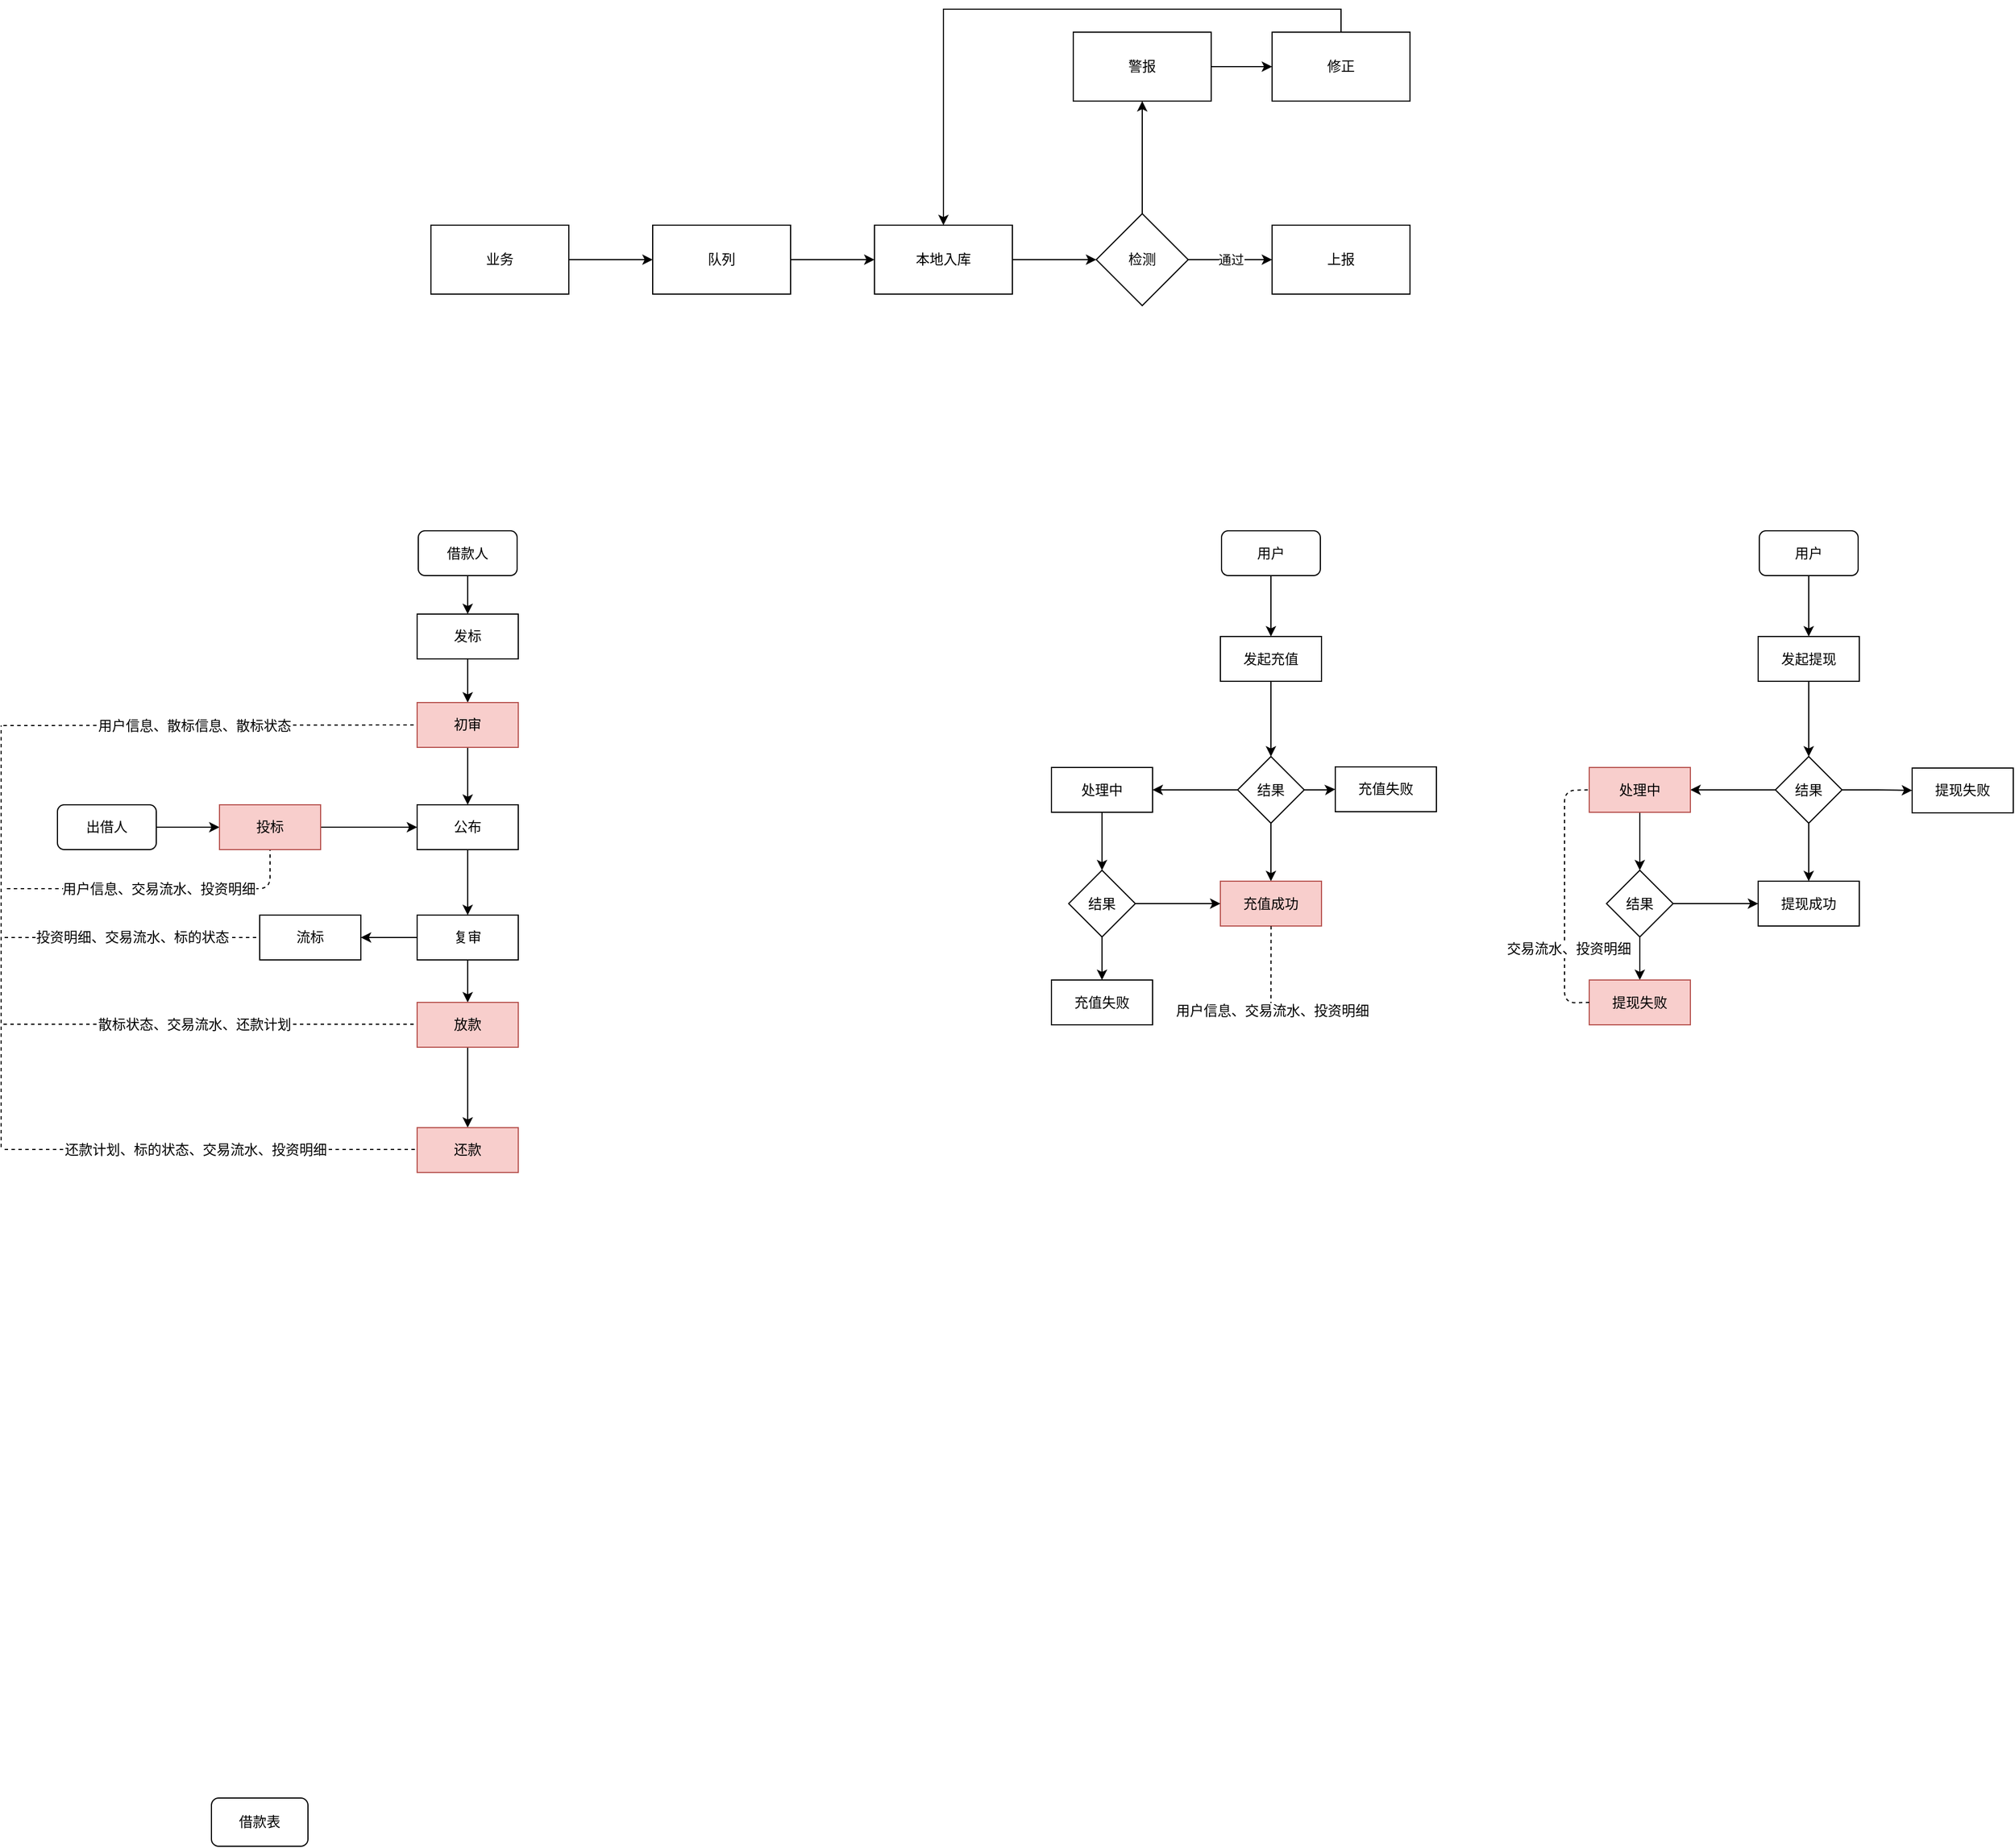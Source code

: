 <mxfile version="10.7.5" type="github"><diagram id="UAi_Aj49SForLfpmkhnT" name="ÃÂ§ÃÂ¬ÃÂ¬ 1 ÃÂ©ÃÂ¡ÃÂµ"><mxGraphModel dx="1927" dy="970" grid="0" gridSize="10" guides="1" tooltips="1" connect="1" arrows="1" fold="1" page="0" pageScale="1" pageWidth="827" pageHeight="1169" math="0" shadow="0"><root><mxCell id="0"/><mxCell id="1" parent="0"/><mxCell id="ZnFmkxra8aQQFWtdn-WP-3" style="edgeStyle=orthogonalEdgeStyle;rounded=0;orthogonalLoop=1;jettySize=auto;html=1;exitX=0.5;exitY=1;exitDx=0;exitDy=0;entryX=0.5;entryY=0;entryDx=0;entryDy=0;" parent="1" source="ZnFmkxra8aQQFWtdn-WP-1" target="ZnFmkxra8aQQFWtdn-WP-2" edge="1"><mxGeometry relative="1" as="geometry"/></mxCell><mxCell id="ZnFmkxra8aQQFWtdn-WP-1" value="借款人" style="rounded=1;whiteSpace=wrap;html=1;" parent="1" vertex="1"><mxGeometry x="-370" y="119" width="86" height="39" as="geometry"/></mxCell><mxCell id="ZnFmkxra8aQQFWtdn-WP-5" style="edgeStyle=orthogonalEdgeStyle;rounded=0;orthogonalLoop=1;jettySize=auto;html=1;exitX=0.5;exitY=1;exitDx=0;exitDy=0;" parent="1" source="ZnFmkxra8aQQFWtdn-WP-2" target="ZnFmkxra8aQQFWtdn-WP-4" edge="1"><mxGeometry relative="1" as="geometry"/></mxCell><mxCell id="ZnFmkxra8aQQFWtdn-WP-2" value="发标" style="rounded=0;whiteSpace=wrap;html=1;" parent="1" vertex="1"><mxGeometry x="-371" y="191.5" width="88" height="39" as="geometry"/></mxCell><mxCell id="ZnFmkxra8aQQFWtdn-WP-7" style="edgeStyle=orthogonalEdgeStyle;rounded=0;orthogonalLoop=1;jettySize=auto;html=1;exitX=0.5;exitY=1;exitDx=0;exitDy=0;" parent="1" source="ZnFmkxra8aQQFWtdn-WP-4" target="ZnFmkxra8aQQFWtdn-WP-6" edge="1"><mxGeometry relative="1" as="geometry"/></mxCell><mxCell id="ZnFmkxra8aQQFWtdn-WP-4" value="初审" style="rounded=0;whiteSpace=wrap;html=1;fillColor=#f8cecc;strokeColor=#b85450;" parent="1" vertex="1"><mxGeometry x="-371" y="268.5" width="88" height="39" as="geometry"/></mxCell><mxCell id="ZnFmkxra8aQQFWtdn-WP-16" style="edgeStyle=orthogonalEdgeStyle;rounded=0;orthogonalLoop=1;jettySize=auto;html=1;exitX=0.5;exitY=1;exitDx=0;exitDy=0;entryX=0.5;entryY=0;entryDx=0;entryDy=0;" parent="1" source="ZnFmkxra8aQQFWtdn-WP-6" target="ZnFmkxra8aQQFWtdn-WP-12" edge="1"><mxGeometry relative="1" as="geometry"/></mxCell><mxCell id="ZnFmkxra8aQQFWtdn-WP-6" value="公布" style="rounded=0;whiteSpace=wrap;html=1;" parent="1" vertex="1"><mxGeometry x="-371" y="357.5" width="88" height="39" as="geometry"/></mxCell><mxCell id="ZnFmkxra8aQQFWtdn-WP-61" style="edgeStyle=orthogonalEdgeStyle;rounded=0;orthogonalLoop=1;jettySize=auto;html=1;exitX=1;exitY=0.5;exitDx=0;exitDy=0;entryX=0;entryY=0.5;entryDx=0;entryDy=0;" parent="1" source="ZnFmkxra8aQQFWtdn-WP-8" target="ZnFmkxra8aQQFWtdn-WP-60" edge="1"><mxGeometry relative="1" as="geometry"/></mxCell><mxCell id="ZnFmkxra8aQQFWtdn-WP-8" value="出借人" style="rounded=1;whiteSpace=wrap;html=1;" parent="1" vertex="1"><mxGeometry x="-684" y="357.5" width="86" height="39" as="geometry"/></mxCell><mxCell id="ZnFmkxra8aQQFWtdn-WP-17" style="edgeStyle=orthogonalEdgeStyle;rounded=0;orthogonalLoop=1;jettySize=auto;html=1;exitX=0.5;exitY=1;exitDx=0;exitDy=0;" parent="1" source="ZnFmkxra8aQQFWtdn-WP-12" target="ZnFmkxra8aQQFWtdn-WP-13" edge="1"><mxGeometry relative="1" as="geometry"/></mxCell><mxCell id="47laeDg9EeaXvwdmj-Av-2" style="edgeStyle=orthogonalEdgeStyle;rounded=0;orthogonalLoop=1;jettySize=auto;html=1;exitX=0;exitY=0.5;exitDx=0;exitDy=0;" edge="1" parent="1" source="ZnFmkxra8aQQFWtdn-WP-12" target="47laeDg9EeaXvwdmj-Av-1"><mxGeometry relative="1" as="geometry"/></mxCell><mxCell id="ZnFmkxra8aQQFWtdn-WP-12" value="复审" style="rounded=0;whiteSpace=wrap;html=1;" parent="1" vertex="1"><mxGeometry x="-371" y="453.5" width="88" height="39" as="geometry"/></mxCell><mxCell id="ZnFmkxra8aQQFWtdn-WP-18" style="edgeStyle=orthogonalEdgeStyle;rounded=0;orthogonalLoop=1;jettySize=auto;html=1;exitX=0.5;exitY=1;exitDx=0;exitDy=0;entryX=0.5;entryY=0;entryDx=0;entryDy=0;" parent="1" source="ZnFmkxra8aQQFWtdn-WP-13" target="ZnFmkxra8aQQFWtdn-WP-19" edge="1"><mxGeometry relative="1" as="geometry"><mxPoint x="-327" y="615.5" as="targetPoint"/></mxGeometry></mxCell><mxCell id="ZnFmkxra8aQQFWtdn-WP-13" value="放款" style="rounded=0;whiteSpace=wrap;html=1;fillColor=#f8cecc;strokeColor=#b85450;" parent="1" vertex="1"><mxGeometry x="-371" y="529.5" width="88" height="39" as="geometry"/></mxCell><mxCell id="ZnFmkxra8aQQFWtdn-WP-19" value="还款" style="rounded=0;whiteSpace=wrap;html=1;fillColor=#f8cecc;strokeColor=#b85450;" parent="1" vertex="1"><mxGeometry x="-371" y="638.5" width="88" height="39" as="geometry"/></mxCell><mxCell id="ZnFmkxra8aQQFWtdn-WP-31" style="edgeStyle=orthogonalEdgeStyle;rounded=0;orthogonalLoop=1;jettySize=auto;html=1;exitX=0.5;exitY=1;exitDx=0;exitDy=0;entryX=0.5;entryY=0;entryDx=0;entryDy=0;" parent="1" source="ZnFmkxra8aQQFWtdn-WP-21" target="ZnFmkxra8aQQFWtdn-WP-22" edge="1"><mxGeometry relative="1" as="geometry"/></mxCell><mxCell id="ZnFmkxra8aQQFWtdn-WP-21" value="用户" style="rounded=1;whiteSpace=wrap;html=1;" parent="1" vertex="1"><mxGeometry x="329" y="119" width="86" height="39" as="geometry"/></mxCell><mxCell id="ZnFmkxra8aQQFWtdn-WP-32" style="edgeStyle=orthogonalEdgeStyle;rounded=0;orthogonalLoop=1;jettySize=auto;html=1;exitX=0.5;exitY=1;exitDx=0;exitDy=0;" parent="1" source="ZnFmkxra8aQQFWtdn-WP-22" target="ZnFmkxra8aQQFWtdn-WP-30" edge="1"><mxGeometry relative="1" as="geometry"/></mxCell><mxCell id="ZnFmkxra8aQQFWtdn-WP-22" value="发起充值" style="rounded=0;whiteSpace=wrap;html=1;" parent="1" vertex="1"><mxGeometry x="328" y="211" width="88" height="39" as="geometry"/></mxCell><mxCell id="ZnFmkxra8aQQFWtdn-WP-34" style="edgeStyle=orthogonalEdgeStyle;rounded=0;orthogonalLoop=1;jettySize=auto;html=1;exitX=0.5;exitY=1;exitDx=0;exitDy=0;" parent="1" source="ZnFmkxra8aQQFWtdn-WP-30" target="ZnFmkxra8aQQFWtdn-WP-33" edge="1"><mxGeometry relative="1" as="geometry"/></mxCell><mxCell id="ZnFmkxra8aQQFWtdn-WP-36" style="edgeStyle=orthogonalEdgeStyle;rounded=0;orthogonalLoop=1;jettySize=auto;html=1;exitX=0;exitY=0.5;exitDx=0;exitDy=0;" parent="1" source="ZnFmkxra8aQQFWtdn-WP-30" target="ZnFmkxra8aQQFWtdn-WP-35" edge="1"><mxGeometry relative="1" as="geometry"/></mxCell><mxCell id="ZnFmkxra8aQQFWtdn-WP-43" style="edgeStyle=orthogonalEdgeStyle;rounded=0;orthogonalLoop=1;jettySize=auto;html=1;exitX=1;exitY=0.5;exitDx=0;exitDy=0;" parent="1" source="ZnFmkxra8aQQFWtdn-WP-30" target="ZnFmkxra8aQQFWtdn-WP-42" edge="1"><mxGeometry relative="1" as="geometry"/></mxCell><mxCell id="ZnFmkxra8aQQFWtdn-WP-30" value="结果" style="rhombus;whiteSpace=wrap;html=1;" parent="1" vertex="1"><mxGeometry x="343" y="315.5" width="58" height="58" as="geometry"/></mxCell><mxCell id="ZnFmkxra8aQQFWtdn-WP-33" value="充值成功" style="rounded=0;whiteSpace=wrap;html=1;fillColor=#f8cecc;strokeColor=#b85450;" parent="1" vertex="1"><mxGeometry x="328" y="424" width="88" height="39" as="geometry"/></mxCell><mxCell id="ZnFmkxra8aQQFWtdn-WP-38" style="edgeStyle=orthogonalEdgeStyle;rounded=0;orthogonalLoop=1;jettySize=auto;html=1;exitX=0.5;exitY=1;exitDx=0;exitDy=0;" parent="1" source="ZnFmkxra8aQQFWtdn-WP-35" target="ZnFmkxra8aQQFWtdn-WP-37" edge="1"><mxGeometry relative="1" as="geometry"/></mxCell><mxCell id="ZnFmkxra8aQQFWtdn-WP-35" value="处理中" style="rounded=0;whiteSpace=wrap;html=1;" parent="1" vertex="1"><mxGeometry x="181" y="325" width="88" height="39" as="geometry"/></mxCell><mxCell id="ZnFmkxra8aQQFWtdn-WP-39" style="edgeStyle=orthogonalEdgeStyle;rounded=0;orthogonalLoop=1;jettySize=auto;html=1;exitX=1;exitY=0.5;exitDx=0;exitDy=0;" parent="1" source="ZnFmkxra8aQQFWtdn-WP-37" target="ZnFmkxra8aQQFWtdn-WP-33" edge="1"><mxGeometry relative="1" as="geometry"/></mxCell><mxCell id="ZnFmkxra8aQQFWtdn-WP-41" style="edgeStyle=orthogonalEdgeStyle;rounded=0;orthogonalLoop=1;jettySize=auto;html=1;exitX=0.5;exitY=1;exitDx=0;exitDy=0;" parent="1" source="ZnFmkxra8aQQFWtdn-WP-37" target="ZnFmkxra8aQQFWtdn-WP-40" edge="1"><mxGeometry relative="1" as="geometry"/></mxCell><mxCell id="ZnFmkxra8aQQFWtdn-WP-37" value="结果" style="rhombus;whiteSpace=wrap;html=1;" parent="1" vertex="1"><mxGeometry x="196" y="414.5" width="58" height="58" as="geometry"/></mxCell><mxCell id="ZnFmkxra8aQQFWtdn-WP-40" value="充值失败" style="rounded=0;whiteSpace=wrap;html=1;" parent="1" vertex="1"><mxGeometry x="181" y="510" width="88" height="39" as="geometry"/></mxCell><mxCell id="ZnFmkxra8aQQFWtdn-WP-42" value="充值失败" style="rounded=0;whiteSpace=wrap;html=1;" parent="1" vertex="1"><mxGeometry x="428" y="324.5" width="88" height="39" as="geometry"/></mxCell><mxCell id="ZnFmkxra8aQQFWtdn-WP-44" style="edgeStyle=orthogonalEdgeStyle;rounded=0;orthogonalLoop=1;jettySize=auto;html=1;exitX=0.5;exitY=1;exitDx=0;exitDy=0;entryX=0.5;entryY=0;entryDx=0;entryDy=0;" parent="1" source="ZnFmkxra8aQQFWtdn-WP-45" target="ZnFmkxra8aQQFWtdn-WP-47" edge="1"><mxGeometry relative="1" as="geometry"/></mxCell><mxCell id="ZnFmkxra8aQQFWtdn-WP-45" value="用户" style="rounded=1;whiteSpace=wrap;html=1;" parent="1" vertex="1"><mxGeometry x="797" y="119" width="86" height="39" as="geometry"/></mxCell><mxCell id="ZnFmkxra8aQQFWtdn-WP-46" style="edgeStyle=orthogonalEdgeStyle;rounded=0;orthogonalLoop=1;jettySize=auto;html=1;exitX=0.5;exitY=1;exitDx=0;exitDy=0;" parent="1" source="ZnFmkxra8aQQFWtdn-WP-47" target="ZnFmkxra8aQQFWtdn-WP-51" edge="1"><mxGeometry relative="1" as="geometry"/></mxCell><mxCell id="ZnFmkxra8aQQFWtdn-WP-47" value="发起提现" style="rounded=0;whiteSpace=wrap;html=1;" parent="1" vertex="1"><mxGeometry x="796" y="211" width="88" height="39" as="geometry"/></mxCell><mxCell id="ZnFmkxra8aQQFWtdn-WP-48" style="edgeStyle=orthogonalEdgeStyle;rounded=0;orthogonalLoop=1;jettySize=auto;html=1;exitX=0.5;exitY=1;exitDx=0;exitDy=0;" parent="1" source="ZnFmkxra8aQQFWtdn-WP-51" target="ZnFmkxra8aQQFWtdn-WP-52" edge="1"><mxGeometry relative="1" as="geometry"/></mxCell><mxCell id="ZnFmkxra8aQQFWtdn-WP-49" style="edgeStyle=orthogonalEdgeStyle;rounded=0;orthogonalLoop=1;jettySize=auto;html=1;exitX=0;exitY=0.5;exitDx=0;exitDy=0;" parent="1" source="ZnFmkxra8aQQFWtdn-WP-51" target="ZnFmkxra8aQQFWtdn-WP-54" edge="1"><mxGeometry relative="1" as="geometry"/></mxCell><mxCell id="ZnFmkxra8aQQFWtdn-WP-50" style="edgeStyle=orthogonalEdgeStyle;rounded=0;orthogonalLoop=1;jettySize=auto;html=1;exitX=1;exitY=0.5;exitDx=0;exitDy=0;" parent="1" source="ZnFmkxra8aQQFWtdn-WP-51" target="ZnFmkxra8aQQFWtdn-WP-59" edge="1"><mxGeometry relative="1" as="geometry"/></mxCell><mxCell id="ZnFmkxra8aQQFWtdn-WP-51" value="结果" style="rhombus;whiteSpace=wrap;html=1;" parent="1" vertex="1"><mxGeometry x="811" y="315.5" width="58" height="58" as="geometry"/></mxCell><mxCell id="ZnFmkxra8aQQFWtdn-WP-52" value="提现成功" style="rounded=0;whiteSpace=wrap;html=1;" parent="1" vertex="1"><mxGeometry x="796" y="424" width="88" height="39" as="geometry"/></mxCell><mxCell id="ZnFmkxra8aQQFWtdn-WP-53" style="edgeStyle=orthogonalEdgeStyle;rounded=0;orthogonalLoop=1;jettySize=auto;html=1;exitX=0.5;exitY=1;exitDx=0;exitDy=0;" parent="1" source="ZnFmkxra8aQQFWtdn-WP-54" target="ZnFmkxra8aQQFWtdn-WP-57" edge="1"><mxGeometry relative="1" as="geometry"/></mxCell><mxCell id="ZnFmkxra8aQQFWtdn-WP-54" value="处理中" style="rounded=0;whiteSpace=wrap;html=1;fillColor=#f8cecc;strokeColor=#b85450;" parent="1" vertex="1"><mxGeometry x="649" y="325" width="88" height="39" as="geometry"/></mxCell><mxCell id="ZnFmkxra8aQQFWtdn-WP-55" style="edgeStyle=orthogonalEdgeStyle;rounded=0;orthogonalLoop=1;jettySize=auto;html=1;exitX=1;exitY=0.5;exitDx=0;exitDy=0;" parent="1" source="ZnFmkxra8aQQFWtdn-WP-57" target="ZnFmkxra8aQQFWtdn-WP-52" edge="1"><mxGeometry relative="1" as="geometry"/></mxCell><mxCell id="ZnFmkxra8aQQFWtdn-WP-56" style="edgeStyle=orthogonalEdgeStyle;rounded=0;orthogonalLoop=1;jettySize=auto;html=1;exitX=0.5;exitY=1;exitDx=0;exitDy=0;" parent="1" source="ZnFmkxra8aQQFWtdn-WP-57" target="ZnFmkxra8aQQFWtdn-WP-58" edge="1"><mxGeometry relative="1" as="geometry"/></mxCell><mxCell id="ZnFmkxra8aQQFWtdn-WP-57" value="结果" style="rhombus;whiteSpace=wrap;html=1;" parent="1" vertex="1"><mxGeometry x="664" y="414.5" width="58" height="58" as="geometry"/></mxCell><mxCell id="ZnFmkxra8aQQFWtdn-WP-58" value="提现失败" style="rounded=0;whiteSpace=wrap;html=1;fillColor=#f8cecc;strokeColor=#b85450;" parent="1" vertex="1"><mxGeometry x="649" y="510" width="88" height="39" as="geometry"/></mxCell><mxCell id="ZnFmkxra8aQQFWtdn-WP-59" value="提现失败" style="rounded=0;whiteSpace=wrap;html=1;" parent="1" vertex="1"><mxGeometry x="930" y="325.5" width="88" height="39" as="geometry"/></mxCell><mxCell id="ZnFmkxra8aQQFWtdn-WP-62" style="edgeStyle=orthogonalEdgeStyle;rounded=0;orthogonalLoop=1;jettySize=auto;html=1;exitX=1;exitY=0.5;exitDx=0;exitDy=0;" parent="1" source="ZnFmkxra8aQQFWtdn-WP-60" target="ZnFmkxra8aQQFWtdn-WP-6" edge="1"><mxGeometry relative="1" as="geometry"/></mxCell><mxCell id="ZnFmkxra8aQQFWtdn-WP-60" value="投标" style="rounded=0;whiteSpace=wrap;html=1;fillColor=#f8cecc;strokeColor=#b85450;" parent="1" vertex="1"><mxGeometry x="-543" y="357.5" width="88" height="39" as="geometry"/></mxCell><mxCell id="ZnFmkxra8aQQFWtdn-WP-63" value="" style="endArrow=none;dashed=1;html=1;" parent="1" edge="1"><mxGeometry width="50" height="50" relative="1" as="geometry"><mxPoint x="-733" y="655.5" as="sourcePoint"/><mxPoint x="-733" y="288.5" as="targetPoint"/></mxGeometry></mxCell><mxCell id="ZnFmkxra8aQQFWtdn-WP-64" value="" style="endArrow=none;dashed=1;html=1;entryX=0;entryY=0.5;entryDx=0;entryDy=0;" parent="1" target="ZnFmkxra8aQQFWtdn-WP-4" edge="1"><mxGeometry width="50" height="50" relative="1" as="geometry"><mxPoint x="-731" y="288.5" as="sourcePoint"/><mxPoint x="-541" y="258.5" as="targetPoint"/></mxGeometry></mxCell><mxCell id="ZnFmkxra8aQQFWtdn-WP-66" value="用户信息、散标信息、散标状态" style="text;html=1;resizable=0;points=[];align=center;verticalAlign=middle;labelBackgroundColor=#ffffff;" parent="ZnFmkxra8aQQFWtdn-WP-64" vertex="1" connectable="0"><mxGeometry x="-0.078" relative="1" as="geometry"><mxPoint as="offset"/></mxGeometry></mxCell><mxCell id="ZnFmkxra8aQQFWtdn-WP-67" value="用户信息、交易流水、投资明细" style="endArrow=none;dashed=1;html=1;entryX=0.5;entryY=1;entryDx=0;entryDy=0;fontSize=12;" parent="1" edge="1"><mxGeometry width="50" height="50" relative="1" as="geometry"><mxPoint x="-728" y="430.5" as="sourcePoint"/><mxPoint x="-499" y="397" as="targetPoint"/><Array as="points"><mxPoint x="-499" y="430.5"/></Array></mxGeometry></mxCell><mxCell id="ZnFmkxra8aQQFWtdn-WP-68" value="" style="endArrow=none;dashed=1;html=1;entryX=0;entryY=0.5;entryDx=0;entryDy=0;" parent="1" edge="1"><mxGeometry width="50" height="50" relative="1" as="geometry"><mxPoint x="-731" y="548.5" as="sourcePoint"/><mxPoint x="-371" y="548.5" as="targetPoint"/></mxGeometry></mxCell><mxCell id="ZnFmkxra8aQQFWtdn-WP-69" value="散标状态、交易流水、还款计划" style="text;html=1;resizable=0;points=[];align=center;verticalAlign=middle;labelBackgroundColor=#ffffff;" parent="ZnFmkxra8aQQFWtdn-WP-68" vertex="1" connectable="0"><mxGeometry x="-0.078" relative="1" as="geometry"><mxPoint as="offset"/></mxGeometry></mxCell><mxCell id="ZnFmkxra8aQQFWtdn-WP-73" value="" style="endArrow=none;dashed=1;html=1;entryX=0;entryY=0.5;entryDx=0;entryDy=0;" parent="1" edge="1"><mxGeometry width="50" height="50" relative="1" as="geometry"><mxPoint x="-730" y="657.5" as="sourcePoint"/><mxPoint x="-370" y="657.5" as="targetPoint"/></mxGeometry></mxCell><mxCell id="ZnFmkxra8aQQFWtdn-WP-74" value="还款计划、标的状态、交易流水、投资明细" style="text;html=1;resizable=0;points=[];align=center;verticalAlign=middle;labelBackgroundColor=#ffffff;" parent="ZnFmkxra8aQQFWtdn-WP-73" vertex="1" connectable="0"><mxGeometry x="-0.078" relative="1" as="geometry"><mxPoint as="offset"/></mxGeometry></mxCell><mxCell id="ZnFmkxra8aQQFWtdn-WP-77" value="" style="endArrow=none;dashed=1;html=1;entryX=0.5;entryY=1;entryDx=0;entryDy=0;" parent="1" edge="1"><mxGeometry width="50" height="50" relative="1" as="geometry"><mxPoint x="372" y="544" as="sourcePoint"/><mxPoint x="372.138" y="463.103" as="targetPoint"/><Array as="points"/></mxGeometry></mxCell><mxCell id="ZnFmkxra8aQQFWtdn-WP-78" value="用户信息、交易流水、投资明细" style="text;html=1;resizable=0;points=[];align=center;verticalAlign=middle;labelBackgroundColor=#ffffff;" parent="ZnFmkxra8aQQFWtdn-WP-77" vertex="1" connectable="0"><mxGeometry x="0.807" y="-1" relative="1" as="geometry"><mxPoint y="65.5" as="offset"/></mxGeometry></mxCell><mxCell id="ZnFmkxra8aQQFWtdn-WP-79" value="" style="endArrow=none;dashed=1;html=1;entryX=0;entryY=0.5;entryDx=0;entryDy=0;exitX=0;exitY=0.5;exitDx=0;exitDy=0;" parent="1" source="ZnFmkxra8aQQFWtdn-WP-58" target="ZnFmkxra8aQQFWtdn-WP-54" edge="1"><mxGeometry width="50" height="50" relative="1" as="geometry"><mxPoint x="840.5" y="662" as="sourcePoint"/><mxPoint x="880.5" y="579" as="targetPoint"/><Array as="points"><mxPoint x="627.5" y="530"/><mxPoint x="627.5" y="345"/></Array></mxGeometry></mxCell><mxCell id="ZnFmkxra8aQQFWtdn-WP-80" value="交易流水、投资明细" style="text;html=1;resizable=0;points=[];align=center;verticalAlign=middle;labelBackgroundColor=#ffffff;" parent="ZnFmkxra8aQQFWtdn-WP-79" vertex="1" connectable="0"><mxGeometry x="0.764" y="-2" relative="1" as="geometry"><mxPoint x="1.5" y="132.5" as="offset"/></mxGeometry></mxCell><mxCell id="ZnFmkxra8aQQFWtdn-WP-85" style="edgeStyle=orthogonalEdgeStyle;rounded=0;orthogonalLoop=1;jettySize=auto;html=1;exitX=1;exitY=0.5;exitDx=0;exitDy=0;" parent="1" source="ZnFmkxra8aQQFWtdn-WP-81" target="ZnFmkxra8aQQFWtdn-WP-82" edge="1"><mxGeometry relative="1" as="geometry"/></mxCell><mxCell id="ZnFmkxra8aQQFWtdn-WP-81" value="业务" style="rounded=0;whiteSpace=wrap;html=1;" parent="1" vertex="1"><mxGeometry x="-359" y="-147" width="120" height="60" as="geometry"/></mxCell><mxCell id="ZnFmkxra8aQQFWtdn-WP-86" style="edgeStyle=orthogonalEdgeStyle;rounded=0;orthogonalLoop=1;jettySize=auto;html=1;exitX=1;exitY=0.5;exitDx=0;exitDy=0;" parent="1" source="ZnFmkxra8aQQFWtdn-WP-82" target="ZnFmkxra8aQQFWtdn-WP-83" edge="1"><mxGeometry relative="1" as="geometry"/></mxCell><mxCell id="ZnFmkxra8aQQFWtdn-WP-82" value="队列" style="rounded=0;whiteSpace=wrap;html=1;" parent="1" vertex="1"><mxGeometry x="-166" y="-147" width="120" height="60" as="geometry"/></mxCell><mxCell id="ZnFmkxra8aQQFWtdn-WP-87" style="edgeStyle=orthogonalEdgeStyle;rounded=0;orthogonalLoop=1;jettySize=auto;html=1;exitX=1;exitY=0.5;exitDx=0;exitDy=0;" parent="1" source="ZnFmkxra8aQQFWtdn-WP-83" edge="1"><mxGeometry relative="1" as="geometry"><mxPoint x="220" y="-117" as="targetPoint"/></mxGeometry></mxCell><mxCell id="ZnFmkxra8aQQFWtdn-WP-83" value="本地入库" style="rounded=0;whiteSpace=wrap;html=1;" parent="1" vertex="1"><mxGeometry x="27" y="-147" width="120" height="60" as="geometry"/></mxCell><mxCell id="ZnFmkxra8aQQFWtdn-WP-90" value="通过" style="edgeStyle=orthogonalEdgeStyle;rounded=0;orthogonalLoop=1;jettySize=auto;html=1;exitX=1;exitY=0.5;exitDx=0;exitDy=0;" parent="1" source="ZnFmkxra8aQQFWtdn-WP-88" target="ZnFmkxra8aQQFWtdn-WP-89" edge="1"><mxGeometry relative="1" as="geometry"/></mxCell><mxCell id="ZnFmkxra8aQQFWtdn-WP-92" style="edgeStyle=orthogonalEdgeStyle;rounded=0;orthogonalLoop=1;jettySize=auto;html=1;exitX=0.5;exitY=0;exitDx=0;exitDy=0;entryX=0.5;entryY=1;entryDx=0;entryDy=0;" parent="1" source="ZnFmkxra8aQQFWtdn-WP-88" target="ZnFmkxra8aQQFWtdn-WP-91" edge="1"><mxGeometry relative="1" as="geometry"/></mxCell><mxCell id="ZnFmkxra8aQQFWtdn-WP-88" value="检测" style="rhombus;whiteSpace=wrap;html=1;" parent="1" vertex="1"><mxGeometry x="220" y="-157" width="80" height="80" as="geometry"/></mxCell><mxCell id="ZnFmkxra8aQQFWtdn-WP-89" value="上报" style="rounded=0;whiteSpace=wrap;html=1;" parent="1" vertex="1"><mxGeometry x="373" y="-147" width="120" height="60" as="geometry"/></mxCell><mxCell id="ZnFmkxra8aQQFWtdn-WP-94" style="edgeStyle=orthogonalEdgeStyle;rounded=0;orthogonalLoop=1;jettySize=auto;html=1;exitX=1;exitY=0.5;exitDx=0;exitDy=0;" parent="1" source="ZnFmkxra8aQQFWtdn-WP-91" target="ZnFmkxra8aQQFWtdn-WP-93" edge="1"><mxGeometry relative="1" as="geometry"/></mxCell><mxCell id="ZnFmkxra8aQQFWtdn-WP-91" value="警报" style="rounded=0;whiteSpace=wrap;html=1;" parent="1" vertex="1"><mxGeometry x="200" y="-315" width="120" height="60" as="geometry"/></mxCell><mxCell id="ZnFmkxra8aQQFWtdn-WP-96" style="edgeStyle=orthogonalEdgeStyle;rounded=0;orthogonalLoop=1;jettySize=auto;html=1;exitX=0.5;exitY=0;exitDx=0;exitDy=0;" parent="1" source="ZnFmkxra8aQQFWtdn-WP-93" target="ZnFmkxra8aQQFWtdn-WP-83" edge="1"><mxGeometry relative="1" as="geometry"/></mxCell><mxCell id="ZnFmkxra8aQQFWtdn-WP-93" value="修正" style="rounded=0;whiteSpace=wrap;html=1;" parent="1" vertex="1"><mxGeometry x="373" y="-315" width="120" height="60" as="geometry"/></mxCell><mxCell id="awx4yDE0lW_zLnjIE8c2-1" value="借款表" style="rounded=1;whiteSpace=wrap;html=1;" parent="1" vertex="1"><mxGeometry x="-550" y="1222" width="84" height="42" as="geometry"/></mxCell><mxCell id="47laeDg9EeaXvwdmj-Av-1" value="&lt;span&gt;流标&lt;/span&gt;" style="rounded=0;whiteSpace=wrap;html=1;fontStyle=0" vertex="1" parent="1"><mxGeometry x="-508" y="453.5" width="88" height="39" as="geometry"/></mxCell><mxCell id="47laeDg9EeaXvwdmj-Av-3" value="投资明细、交易流水、标的状态" style="endArrow=none;dashed=1;html=1;entryX=0;entryY=0.5;entryDx=0;entryDy=0;fontSize=12;" edge="1" parent="1" target="47laeDg9EeaXvwdmj-Av-1"><mxGeometry width="50" height="50" relative="1" as="geometry"><mxPoint x="-730" y="473" as="sourcePoint"/><mxPoint x="-576" y="463" as="targetPoint"/></mxGeometry></mxCell></root></mxGraphModel></diagram></mxfile>